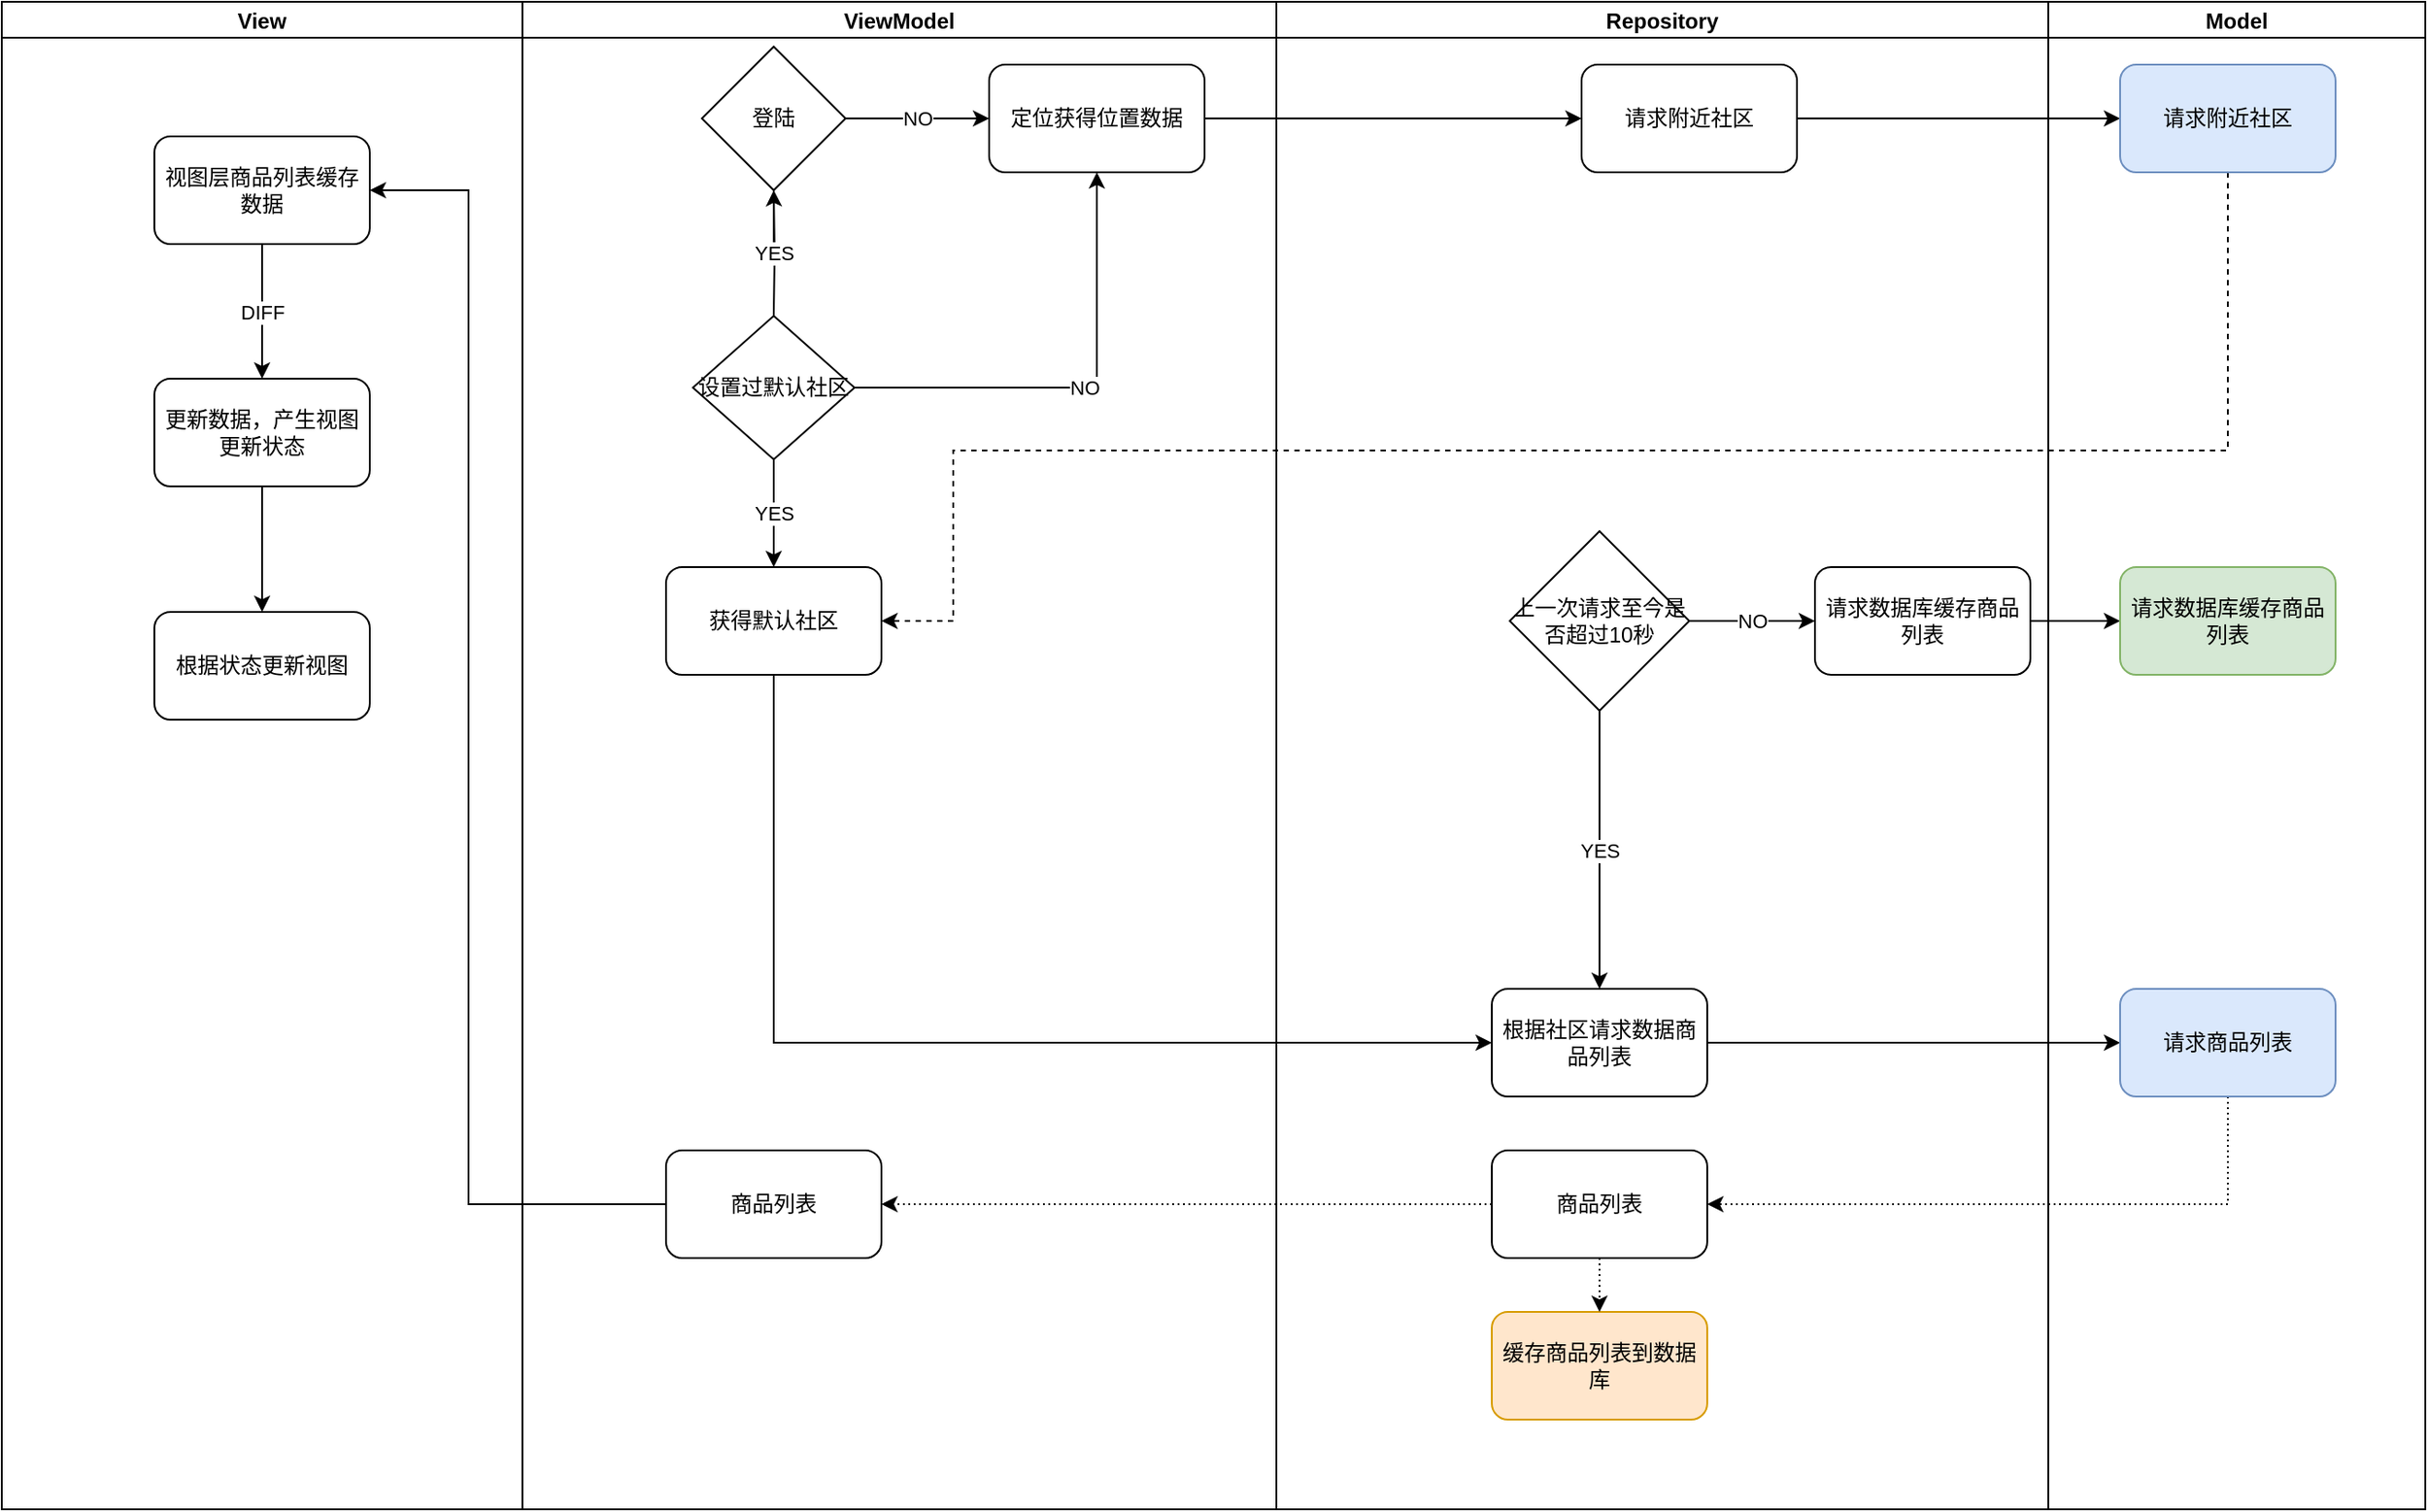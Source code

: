 <mxfile version="12.3.7" type="github" pages="1">
  <diagram name="Page-1" id="74e2e168-ea6b-b213-b513-2b3c1d86103e">
    <mxGraphModel dx="1467" dy="733" grid="1" gridSize="10" guides="1" tooltips="1" connect="1" arrows="1" fold="1" page="1" pageScale="1" pageWidth="1400" pageHeight="850" background="#ffffff" math="0" shadow="0">
      <root>
        <mxCell id="0"/>
        <mxCell id="1" parent="0"/>
        <mxCell id="8uFBDB4biCd2CVeBgitw-5" value="NO" style="edgeStyle=orthogonalEdgeStyle;rounded=0;orthogonalLoop=1;jettySize=auto;html=1;exitX=1;exitY=0.5;exitDx=0;exitDy=0;entryX=0;entryY=0.5;entryDx=0;entryDy=0;" parent="1" source="8uFBDB4biCd2CVeBgitw-2" target="8uFBDB4biCd2CVeBgitw-4" edge="1">
          <mxGeometry relative="1" as="geometry"/>
        </mxCell>
        <mxCell id="8uFBDB4biCd2CVeBgitw-6" style="edgeStyle=orthogonalEdgeStyle;rounded=0;orthogonalLoop=1;jettySize=auto;html=1;exitX=0.5;exitY=1;exitDx=0;exitDy=0;" parent="1" source="8uFBDB4biCd2CVeBgitw-2" edge="1">
          <mxGeometry relative="1" as="geometry">
            <mxPoint x="460" y="195" as="targetPoint"/>
          </mxGeometry>
        </mxCell>
        <mxCell id="8uFBDB4biCd2CVeBgitw-2" value="登陆" style="rhombus;whiteSpace=wrap;html=1;" parent="1" vertex="1">
          <mxGeometry x="420" y="75" width="80" height="80" as="geometry"/>
        </mxCell>
        <mxCell id="WbAdpC1RyBdAqs78FfIe-4" style="edgeStyle=orthogonalEdgeStyle;rounded=0;orthogonalLoop=1;jettySize=auto;html=1;exitX=1;exitY=0.5;exitDx=0;exitDy=0;entryX=0;entryY=0.5;entryDx=0;entryDy=0;" edge="1" parent="1" source="8uFBDB4biCd2CVeBgitw-4" target="WbAdpC1RyBdAqs78FfIe-3">
          <mxGeometry relative="1" as="geometry"/>
        </mxCell>
        <mxCell id="8uFBDB4biCd2CVeBgitw-4" value="定位获得位置数据" style="rounded=1;whiteSpace=wrap;html=1;" parent="1" vertex="1">
          <mxGeometry x="580" y="85" width="120" height="60" as="geometry"/>
        </mxCell>
        <mxCell id="8uFBDB4biCd2CVeBgitw-8" value="YES" style="edgeStyle=orthogonalEdgeStyle;rounded=0;orthogonalLoop=1;jettySize=auto;html=1;" parent="1" target="8uFBDB4biCd2CVeBgitw-2" edge="1">
          <mxGeometry relative="1" as="geometry">
            <mxPoint x="460" y="225" as="sourcePoint"/>
          </mxGeometry>
        </mxCell>
        <mxCell id="8uFBDB4biCd2CVeBgitw-10" value="NO" style="edgeStyle=orthogonalEdgeStyle;rounded=0;orthogonalLoop=1;jettySize=auto;html=1;entryX=0.5;entryY=1;entryDx=0;entryDy=0;exitX=1;exitY=0.5;exitDx=0;exitDy=0;" parent="1" source="8uFBDB4biCd2CVeBgitw-9" target="8uFBDB4biCd2CVeBgitw-4" edge="1">
          <mxGeometry relative="1" as="geometry">
            <mxPoint x="520" y="265" as="sourcePoint"/>
          </mxGeometry>
        </mxCell>
        <mxCell id="8uFBDB4biCd2CVeBgitw-12" value="YES" style="edgeStyle=orthogonalEdgeStyle;rounded=0;orthogonalLoop=1;jettySize=auto;html=1;exitX=0.5;exitY=1;exitDx=0;exitDy=0;entryX=0.5;entryY=0;entryDx=0;entryDy=0;" parent="1" source="8uFBDB4biCd2CVeBgitw-9" target="8uFBDB4biCd2CVeBgitw-11" edge="1">
          <mxGeometry relative="1" as="geometry"/>
        </mxCell>
        <mxCell id="8uFBDB4biCd2CVeBgitw-9" value="设置过默认社区" style="rhombus;whiteSpace=wrap;html=1;" parent="1" vertex="1">
          <mxGeometry x="415" y="225" width="90" height="80" as="geometry"/>
        </mxCell>
        <mxCell id="WbAdpC1RyBdAqs78FfIe-8" style="edgeStyle=orthogonalEdgeStyle;rounded=0;orthogonalLoop=1;jettySize=auto;html=1;dashed=1;entryX=1;entryY=0.5;entryDx=0;entryDy=0;" edge="1" parent="1" source="WbAdpC1RyBdAqs78FfIe-5" target="8uFBDB4biCd2CVeBgitw-11">
          <mxGeometry relative="1" as="geometry">
            <mxPoint x="460" y="360" as="targetPoint"/>
            <Array as="points">
              <mxPoint x="1270" y="300"/>
              <mxPoint x="560" y="300"/>
              <mxPoint x="560" y="395"/>
            </Array>
          </mxGeometry>
        </mxCell>
        <mxCell id="WbAdpC1RyBdAqs78FfIe-10" style="edgeStyle=orthogonalEdgeStyle;rounded=0;orthogonalLoop=1;jettySize=auto;html=1;exitX=0.5;exitY=1;exitDx=0;exitDy=0;entryX=0;entryY=0.5;entryDx=0;entryDy=0;" edge="1" parent="1" source="8uFBDB4biCd2CVeBgitw-11" target="8uFBDB4biCd2CVeBgitw-13">
          <mxGeometry relative="1" as="geometry"/>
        </mxCell>
        <mxCell id="8uFBDB4biCd2CVeBgitw-11" value="获得默认社区" style="rounded=1;whiteSpace=wrap;html=1;" parent="1" vertex="1">
          <mxGeometry x="400" y="365" width="120" height="60" as="geometry"/>
        </mxCell>
        <mxCell id="WbAdpC1RyBdAqs78FfIe-16" style="edgeStyle=orthogonalEdgeStyle;rounded=0;orthogonalLoop=1;jettySize=auto;html=1;exitX=1;exitY=0.5;exitDx=0;exitDy=0;" edge="1" parent="1" source="8uFBDB4biCd2CVeBgitw-13" target="WbAdpC1RyBdAqs78FfIe-15">
          <mxGeometry relative="1" as="geometry"/>
        </mxCell>
        <mxCell id="8uFBDB4biCd2CVeBgitw-13" value="根据社区请求数据商品列表" style="rounded=1;whiteSpace=wrap;html=1;" parent="1" vertex="1">
          <mxGeometry x="860" y="600" width="120" height="60" as="geometry"/>
        </mxCell>
        <mxCell id="8uFBDB4biCd2CVeBgitw-16" value="YES" style="edgeStyle=orthogonalEdgeStyle;rounded=0;orthogonalLoop=1;jettySize=auto;html=1;exitX=0.5;exitY=1;exitDx=0;exitDy=0;entryX=0.5;entryY=0;entryDx=0;entryDy=0;" parent="1" source="8uFBDB4biCd2CVeBgitw-14" target="8uFBDB4biCd2CVeBgitw-13" edge="1">
          <mxGeometry relative="1" as="geometry"/>
        </mxCell>
        <mxCell id="WbAdpC1RyBdAqs78FfIe-11" value="NO" style="edgeStyle=orthogonalEdgeStyle;rounded=0;orthogonalLoop=1;jettySize=auto;html=1;exitX=1;exitY=0.5;exitDx=0;exitDy=0;entryX=0;entryY=0.5;entryDx=0;entryDy=0;" edge="1" parent="1" source="8uFBDB4biCd2CVeBgitw-14" target="WbAdpC1RyBdAqs78FfIe-1">
          <mxGeometry relative="1" as="geometry"/>
        </mxCell>
        <mxCell id="8uFBDB4biCd2CVeBgitw-14" value="上一次请求至今是否超过10秒" style="rhombus;whiteSpace=wrap;html=1;" parent="1" vertex="1">
          <mxGeometry x="870" y="345" width="100" height="100" as="geometry"/>
        </mxCell>
        <mxCell id="WbAdpC1RyBdAqs78FfIe-13" style="edgeStyle=orthogonalEdgeStyle;rounded=0;orthogonalLoop=1;jettySize=auto;html=1;exitX=1;exitY=0.5;exitDx=0;exitDy=0;entryX=0;entryY=0.5;entryDx=0;entryDy=0;" edge="1" parent="1" source="WbAdpC1RyBdAqs78FfIe-1" target="WbAdpC1RyBdAqs78FfIe-12">
          <mxGeometry relative="1" as="geometry"/>
        </mxCell>
        <mxCell id="WbAdpC1RyBdAqs78FfIe-1" value="请求数据库缓存商品列表" style="rounded=1;whiteSpace=wrap;html=1;" vertex="1" parent="1">
          <mxGeometry x="1040" y="365" width="120" height="60" as="geometry"/>
        </mxCell>
        <mxCell id="WbAdpC1RyBdAqs78FfIe-6" style="edgeStyle=orthogonalEdgeStyle;rounded=0;orthogonalLoop=1;jettySize=auto;html=1;exitX=1;exitY=0.5;exitDx=0;exitDy=0;entryX=0;entryY=0.5;entryDx=0;entryDy=0;" edge="1" parent="1" source="WbAdpC1RyBdAqs78FfIe-3" target="WbAdpC1RyBdAqs78FfIe-5">
          <mxGeometry relative="1" as="geometry"/>
        </mxCell>
        <mxCell id="WbAdpC1RyBdAqs78FfIe-3" value="请求附近社区" style="rounded=1;whiteSpace=wrap;html=1;" vertex="1" parent="1">
          <mxGeometry x="910" y="85" width="120" height="60" as="geometry"/>
        </mxCell>
        <mxCell id="WbAdpC1RyBdAqs78FfIe-5" value="请求附近社区" style="rounded=1;whiteSpace=wrap;html=1;fillColor=#dae8fc;strokeColor=#6c8ebf;" vertex="1" parent="1">
          <mxGeometry x="1210" y="85" width="120" height="60" as="geometry"/>
        </mxCell>
        <mxCell id="WbAdpC1RyBdAqs78FfIe-12" value="&lt;span style=&quot;white-space: normal&quot;&gt;请求数据库缓存商品列表&lt;/span&gt;" style="rounded=1;whiteSpace=wrap;html=1;fillColor=#d5e8d4;strokeColor=#82b366;" vertex="1" parent="1">
          <mxGeometry x="1210" y="365" width="120" height="60" as="geometry"/>
        </mxCell>
        <mxCell id="WbAdpC1RyBdAqs78FfIe-19" style="edgeStyle=orthogonalEdgeStyle;rounded=0;orthogonalLoop=1;jettySize=auto;html=1;exitX=0.5;exitY=1;exitDx=0;exitDy=0;entryX=1;entryY=0.5;entryDx=0;entryDy=0;dashed=1;dashPattern=1 2;" edge="1" parent="1" source="WbAdpC1RyBdAqs78FfIe-15" target="WbAdpC1RyBdAqs78FfIe-21">
          <mxGeometry relative="1" as="geometry"/>
        </mxCell>
        <mxCell id="WbAdpC1RyBdAqs78FfIe-15" value="请求商品列表" style="rounded=1;whiteSpace=wrap;html=1;fillColor=#dae8fc;strokeColor=#6c8ebf;" vertex="1" parent="1">
          <mxGeometry x="1210" y="600" width="120" height="60" as="geometry"/>
        </mxCell>
        <mxCell id="WbAdpC1RyBdAqs78FfIe-30" style="edgeStyle=orthogonalEdgeStyle;rounded=0;orthogonalLoop=1;jettySize=auto;html=1;exitX=0;exitY=0.5;exitDx=0;exitDy=0;entryX=1;entryY=0.5;entryDx=0;entryDy=0;" edge="1" parent="1" source="WbAdpC1RyBdAqs78FfIe-17" target="WbAdpC1RyBdAqs78FfIe-29">
          <mxGeometry relative="1" as="geometry">
            <Array as="points">
              <mxPoint x="290" y="720"/>
              <mxPoint x="290" y="155"/>
            </Array>
          </mxGeometry>
        </mxCell>
        <mxCell id="WbAdpC1RyBdAqs78FfIe-17" value="商品列表" style="rounded=1;whiteSpace=wrap;html=1;" vertex="1" parent="1">
          <mxGeometry x="400" y="690" width="120" height="60" as="geometry"/>
        </mxCell>
        <mxCell id="WbAdpC1RyBdAqs78FfIe-18" value="缓存商品列表到数据库" style="rounded=1;whiteSpace=wrap;html=1;fillColor=#ffe6cc;strokeColor=#d79b00;" vertex="1" parent="1">
          <mxGeometry x="860" y="780" width="120" height="60" as="geometry"/>
        </mxCell>
        <mxCell id="WbAdpC1RyBdAqs78FfIe-23" style="edgeStyle=orthogonalEdgeStyle;rounded=0;orthogonalLoop=1;jettySize=auto;html=1;exitX=0.5;exitY=1;exitDx=0;exitDy=0;entryX=0.5;entryY=0;entryDx=0;entryDy=0;dashed=1;dashPattern=1 2;" edge="1" parent="1" source="WbAdpC1RyBdAqs78FfIe-21" target="WbAdpC1RyBdAqs78FfIe-18">
          <mxGeometry relative="1" as="geometry"/>
        </mxCell>
        <mxCell id="WbAdpC1RyBdAqs78FfIe-24" style="edgeStyle=orthogonalEdgeStyle;rounded=0;orthogonalLoop=1;jettySize=auto;html=1;exitX=0;exitY=0.5;exitDx=0;exitDy=0;entryX=1;entryY=0.5;entryDx=0;entryDy=0;dashed=1;dashPattern=1 2;" edge="1" parent="1" source="WbAdpC1RyBdAqs78FfIe-21" target="WbAdpC1RyBdAqs78FfIe-17">
          <mxGeometry relative="1" as="geometry"/>
        </mxCell>
        <mxCell id="WbAdpC1RyBdAqs78FfIe-21" value="商品列表" style="rounded=1;whiteSpace=wrap;html=1;" vertex="1" parent="1">
          <mxGeometry x="860" y="690" width="120" height="60" as="geometry"/>
        </mxCell>
        <mxCell id="WbAdpC1RyBdAqs78FfIe-25" value="Repository" style="swimlane;startSize=20;" vertex="1" parent="1">
          <mxGeometry x="740" y="50" width="430" height="840" as="geometry"/>
        </mxCell>
        <mxCell id="WbAdpC1RyBdAqs78FfIe-26" value="ViewModel" style="swimlane;startSize=20;" vertex="1" parent="1">
          <mxGeometry x="320" y="50" width="420" height="840" as="geometry"/>
        </mxCell>
        <mxCell id="WbAdpC1RyBdAqs78FfIe-27" value="Model" style="swimlane;startSize=20;" vertex="1" parent="1">
          <mxGeometry x="1170" y="50" width="210" height="840" as="geometry"/>
        </mxCell>
        <mxCell id="WbAdpC1RyBdAqs78FfIe-28" value="View" style="swimlane;startSize=20;" vertex="1" parent="1">
          <mxGeometry x="30" y="50" width="290" height="840" as="geometry"/>
        </mxCell>
        <mxCell id="WbAdpC1RyBdAqs78FfIe-32" value="DIFF" style="edgeStyle=orthogonalEdgeStyle;rounded=0;orthogonalLoop=1;jettySize=auto;html=1;exitX=0.5;exitY=1;exitDx=0;exitDy=0;entryX=0.5;entryY=0;entryDx=0;entryDy=0;" edge="1" parent="WbAdpC1RyBdAqs78FfIe-28" source="WbAdpC1RyBdAqs78FfIe-29" target="WbAdpC1RyBdAqs78FfIe-31">
          <mxGeometry relative="1" as="geometry"/>
        </mxCell>
        <mxCell id="WbAdpC1RyBdAqs78FfIe-29" value="视图层商品列表缓存数据" style="rounded=1;whiteSpace=wrap;html=1;" vertex="1" parent="WbAdpC1RyBdAqs78FfIe-28">
          <mxGeometry x="85" y="75" width="120" height="60" as="geometry"/>
        </mxCell>
        <mxCell id="WbAdpC1RyBdAqs78FfIe-34" style="edgeStyle=orthogonalEdgeStyle;rounded=0;orthogonalLoop=1;jettySize=auto;html=1;exitX=0.5;exitY=1;exitDx=0;exitDy=0;" edge="1" parent="WbAdpC1RyBdAqs78FfIe-28" source="WbAdpC1RyBdAqs78FfIe-31" target="WbAdpC1RyBdAqs78FfIe-33">
          <mxGeometry relative="1" as="geometry"/>
        </mxCell>
        <mxCell id="WbAdpC1RyBdAqs78FfIe-31" value="更新数据，产生视图更新状态" style="rounded=1;whiteSpace=wrap;html=1;" vertex="1" parent="WbAdpC1RyBdAqs78FfIe-28">
          <mxGeometry x="85" y="210" width="120" height="60" as="geometry"/>
        </mxCell>
        <mxCell id="WbAdpC1RyBdAqs78FfIe-33" value="根据状态更新视图" style="rounded=1;whiteSpace=wrap;html=1;" vertex="1" parent="WbAdpC1RyBdAqs78FfIe-28">
          <mxGeometry x="85" y="340" width="120" height="60" as="geometry"/>
        </mxCell>
      </root>
    </mxGraphModel>
  </diagram>
</mxfile>
